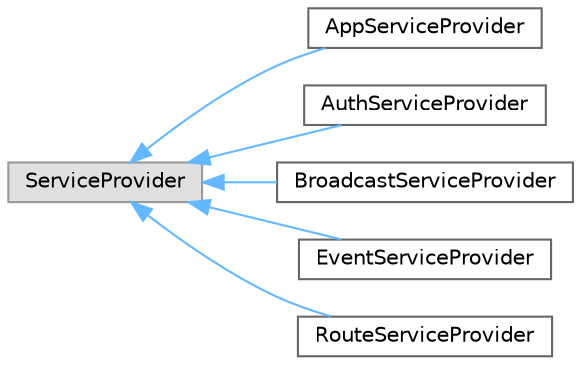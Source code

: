 digraph "Graphical Class Hierarchy"
{
 // LATEX_PDF_SIZE
  bgcolor="transparent";
  edge [fontname=Helvetica,fontsize=10,labelfontname=Helvetica,labelfontsize=10];
  node [fontname=Helvetica,fontsize=10,shape=box,height=0.2,width=0.4];
  rankdir="LR";
  Node0 [label="ServiceProvider",height=0.2,width=0.4,color="grey60", fillcolor="#E0E0E0", style="filled",tooltip=" "];
  Node0 -> Node1 [dir="back",color="steelblue1",style="solid"];
  Node1 [label="AppServiceProvider",height=0.2,width=0.4,color="grey40", fillcolor="white", style="filled",URL="$class_app_1_1_providers_1_1_app_service_provider.html",tooltip=" "];
  Node0 -> Node2 [dir="back",color="steelblue1",style="solid"];
  Node2 [label="AuthServiceProvider",height=0.2,width=0.4,color="grey40", fillcolor="white", style="filled",URL="$class_app_1_1_providers_1_1_auth_service_provider.html",tooltip=" "];
  Node0 -> Node3 [dir="back",color="steelblue1",style="solid"];
  Node3 [label="BroadcastServiceProvider",height=0.2,width=0.4,color="grey40", fillcolor="white", style="filled",URL="$class_app_1_1_providers_1_1_broadcast_service_provider.html",tooltip=" "];
  Node0 -> Node4 [dir="back",color="steelblue1",style="solid"];
  Node4 [label="EventServiceProvider",height=0.2,width=0.4,color="grey40", fillcolor="white", style="filled",URL="$class_app_1_1_providers_1_1_event_service_provider.html",tooltip=" "];
  Node0 -> Node5 [dir="back",color="steelblue1",style="solid"];
  Node5 [label="RouteServiceProvider",height=0.2,width=0.4,color="grey40", fillcolor="white", style="filled",URL="$class_app_1_1_providers_1_1_route_service_provider.html",tooltip=" "];
}
